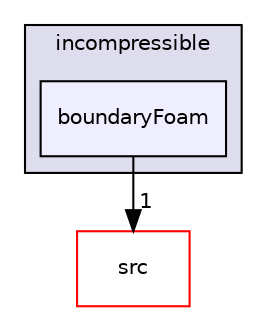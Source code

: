 digraph "applications/solvers/incompressible/boundaryFoam" {
  bgcolor=transparent;
  compound=true
  node [ fontsize="10", fontname="Helvetica"];
  edge [ labelfontsize="10", labelfontname="Helvetica"];
  subgraph clusterdir_2a80a7eee79ab677323c49fed47bf4a4 {
    graph [ bgcolor="#ddddee", pencolor="black", label="incompressible" fontname="Helvetica", fontsize="10", URL="dir_2a80a7eee79ab677323c49fed47bf4a4.html"]
  dir_172e92bf79c60ad154fb0f288873f7f1 [shape=box, label="boundaryFoam", style="filled", fillcolor="#eeeeff", pencolor="black", URL="dir_172e92bf79c60ad154fb0f288873f7f1.html"];
  }
  dir_68267d1309a1af8e8297ef4c3efbcdba [shape=box label="src" color="red" URL="dir_68267d1309a1af8e8297ef4c3efbcdba.html"];
  dir_172e92bf79c60ad154fb0f288873f7f1->dir_68267d1309a1af8e8297ef4c3efbcdba [headlabel="1", labeldistance=1.5 headhref="dir_000154_000499.html"];
}
